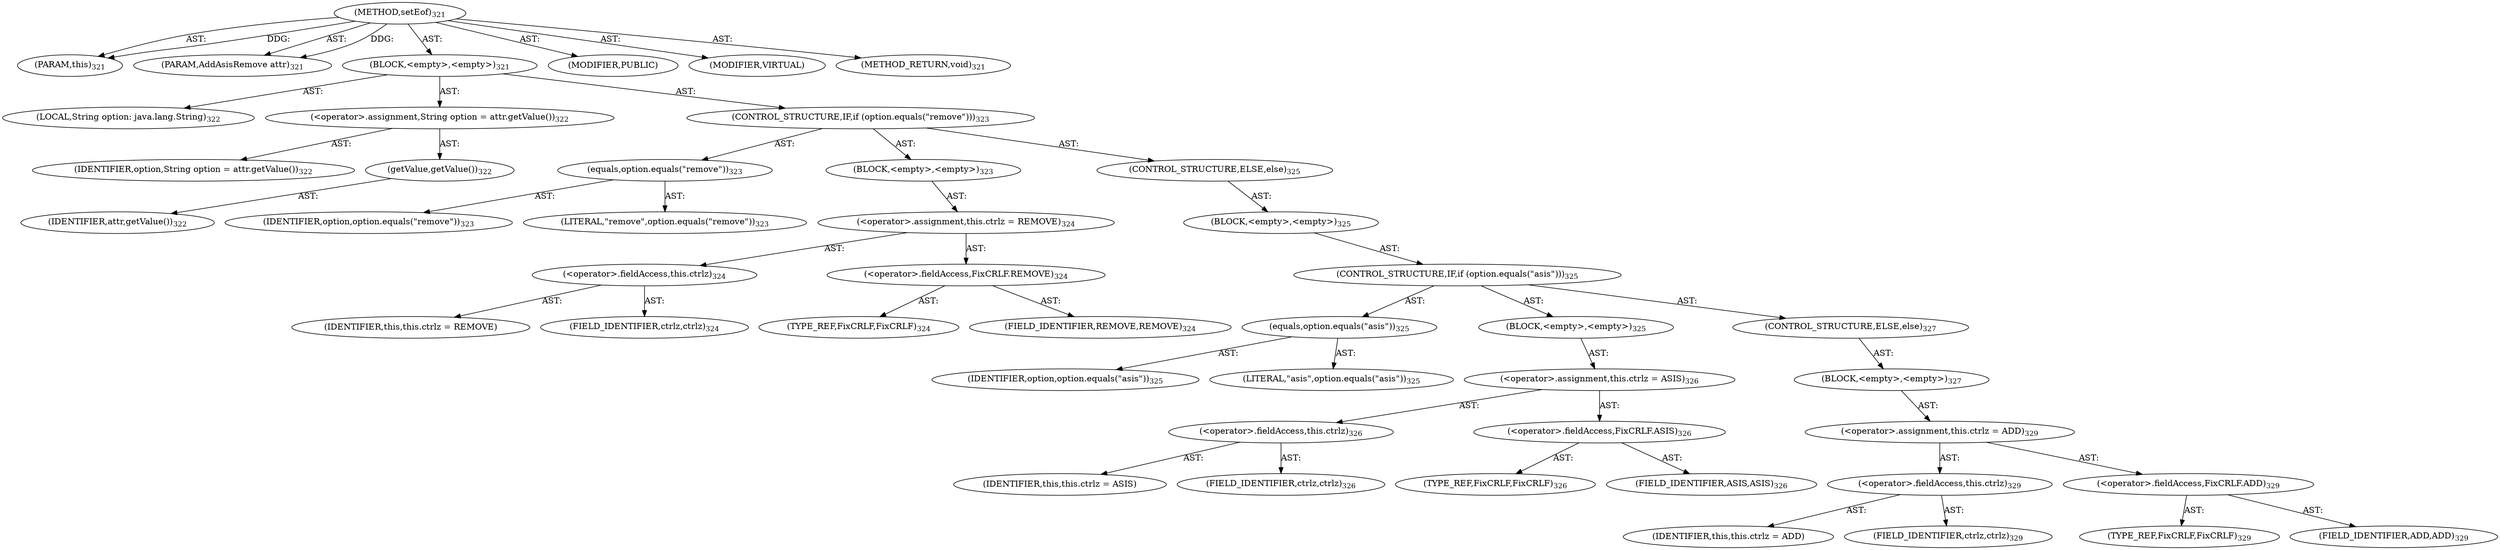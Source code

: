 digraph "setEof" {  
"111669149704" [label = <(METHOD,setEof)<SUB>321</SUB>> ]
"115964117023" [label = <(PARAM,this)<SUB>321</SUB>> ]
"115964117024" [label = <(PARAM,AddAsisRemove attr)<SUB>321</SUB>> ]
"25769803805" [label = <(BLOCK,&lt;empty&gt;,&lt;empty&gt;)<SUB>321</SUB>> ]
"94489280519" [label = <(LOCAL,String option: java.lang.String)<SUB>322</SUB>> ]
"30064771206" [label = <(&lt;operator&gt;.assignment,String option = attr.getValue())<SUB>322</SUB>> ]
"68719476851" [label = <(IDENTIFIER,option,String option = attr.getValue())<SUB>322</SUB>> ]
"30064771207" [label = <(getValue,getValue())<SUB>322</SUB>> ]
"68719476852" [label = <(IDENTIFIER,attr,getValue())<SUB>322</SUB>> ]
"47244640276" [label = <(CONTROL_STRUCTURE,IF,if (option.equals(&quot;remove&quot;)))<SUB>323</SUB>> ]
"30064771208" [label = <(equals,option.equals(&quot;remove&quot;))<SUB>323</SUB>> ]
"68719476853" [label = <(IDENTIFIER,option,option.equals(&quot;remove&quot;))<SUB>323</SUB>> ]
"90194313250" [label = <(LITERAL,&quot;remove&quot;,option.equals(&quot;remove&quot;))<SUB>323</SUB>> ]
"25769803806" [label = <(BLOCK,&lt;empty&gt;,&lt;empty&gt;)<SUB>323</SUB>> ]
"30064771209" [label = <(&lt;operator&gt;.assignment,this.ctrlz = REMOVE)<SUB>324</SUB>> ]
"30064771210" [label = <(&lt;operator&gt;.fieldAccess,this.ctrlz)<SUB>324</SUB>> ]
"68719476854" [label = <(IDENTIFIER,this,this.ctrlz = REMOVE)> ]
"55834574900" [label = <(FIELD_IDENTIFIER,ctrlz,ctrlz)<SUB>324</SUB>> ]
"30064771211" [label = <(&lt;operator&gt;.fieldAccess,FixCRLF.REMOVE)<SUB>324</SUB>> ]
"180388626446" [label = <(TYPE_REF,FixCRLF,FixCRLF)<SUB>324</SUB>> ]
"55834574901" [label = <(FIELD_IDENTIFIER,REMOVE,REMOVE)<SUB>324</SUB>> ]
"47244640277" [label = <(CONTROL_STRUCTURE,ELSE,else)<SUB>325</SUB>> ]
"25769803807" [label = <(BLOCK,&lt;empty&gt;,&lt;empty&gt;)<SUB>325</SUB>> ]
"47244640278" [label = <(CONTROL_STRUCTURE,IF,if (option.equals(&quot;asis&quot;)))<SUB>325</SUB>> ]
"30064771212" [label = <(equals,option.equals(&quot;asis&quot;))<SUB>325</SUB>> ]
"68719476855" [label = <(IDENTIFIER,option,option.equals(&quot;asis&quot;))<SUB>325</SUB>> ]
"90194313251" [label = <(LITERAL,&quot;asis&quot;,option.equals(&quot;asis&quot;))<SUB>325</SUB>> ]
"25769803808" [label = <(BLOCK,&lt;empty&gt;,&lt;empty&gt;)<SUB>325</SUB>> ]
"30064771213" [label = <(&lt;operator&gt;.assignment,this.ctrlz = ASIS)<SUB>326</SUB>> ]
"30064771214" [label = <(&lt;operator&gt;.fieldAccess,this.ctrlz)<SUB>326</SUB>> ]
"68719476856" [label = <(IDENTIFIER,this,this.ctrlz = ASIS)> ]
"55834574902" [label = <(FIELD_IDENTIFIER,ctrlz,ctrlz)<SUB>326</SUB>> ]
"30064771215" [label = <(&lt;operator&gt;.fieldAccess,FixCRLF.ASIS)<SUB>326</SUB>> ]
"180388626447" [label = <(TYPE_REF,FixCRLF,FixCRLF)<SUB>326</SUB>> ]
"55834574903" [label = <(FIELD_IDENTIFIER,ASIS,ASIS)<SUB>326</SUB>> ]
"47244640279" [label = <(CONTROL_STRUCTURE,ELSE,else)<SUB>327</SUB>> ]
"25769803809" [label = <(BLOCK,&lt;empty&gt;,&lt;empty&gt;)<SUB>327</SUB>> ]
"30064771216" [label = <(&lt;operator&gt;.assignment,this.ctrlz = ADD)<SUB>329</SUB>> ]
"30064771217" [label = <(&lt;operator&gt;.fieldAccess,this.ctrlz)<SUB>329</SUB>> ]
"68719476857" [label = <(IDENTIFIER,this,this.ctrlz = ADD)> ]
"55834574904" [label = <(FIELD_IDENTIFIER,ctrlz,ctrlz)<SUB>329</SUB>> ]
"30064771218" [label = <(&lt;operator&gt;.fieldAccess,FixCRLF.ADD)<SUB>329</SUB>> ]
"180388626448" [label = <(TYPE_REF,FixCRLF,FixCRLF)<SUB>329</SUB>> ]
"55834574905" [label = <(FIELD_IDENTIFIER,ADD,ADD)<SUB>329</SUB>> ]
"133143986241" [label = <(MODIFIER,PUBLIC)> ]
"133143986242" [label = <(MODIFIER,VIRTUAL)> ]
"128849018888" [label = <(METHOD_RETURN,void)<SUB>321</SUB>> ]
  "111669149704" -> "115964117023"  [ label = "AST: "] 
  "111669149704" -> "115964117024"  [ label = "AST: "] 
  "111669149704" -> "25769803805"  [ label = "AST: "] 
  "111669149704" -> "133143986241"  [ label = "AST: "] 
  "111669149704" -> "133143986242"  [ label = "AST: "] 
  "111669149704" -> "128849018888"  [ label = "AST: "] 
  "25769803805" -> "94489280519"  [ label = "AST: "] 
  "25769803805" -> "30064771206"  [ label = "AST: "] 
  "25769803805" -> "47244640276"  [ label = "AST: "] 
  "30064771206" -> "68719476851"  [ label = "AST: "] 
  "30064771206" -> "30064771207"  [ label = "AST: "] 
  "30064771207" -> "68719476852"  [ label = "AST: "] 
  "47244640276" -> "30064771208"  [ label = "AST: "] 
  "47244640276" -> "25769803806"  [ label = "AST: "] 
  "47244640276" -> "47244640277"  [ label = "AST: "] 
  "30064771208" -> "68719476853"  [ label = "AST: "] 
  "30064771208" -> "90194313250"  [ label = "AST: "] 
  "25769803806" -> "30064771209"  [ label = "AST: "] 
  "30064771209" -> "30064771210"  [ label = "AST: "] 
  "30064771209" -> "30064771211"  [ label = "AST: "] 
  "30064771210" -> "68719476854"  [ label = "AST: "] 
  "30064771210" -> "55834574900"  [ label = "AST: "] 
  "30064771211" -> "180388626446"  [ label = "AST: "] 
  "30064771211" -> "55834574901"  [ label = "AST: "] 
  "47244640277" -> "25769803807"  [ label = "AST: "] 
  "25769803807" -> "47244640278"  [ label = "AST: "] 
  "47244640278" -> "30064771212"  [ label = "AST: "] 
  "47244640278" -> "25769803808"  [ label = "AST: "] 
  "47244640278" -> "47244640279"  [ label = "AST: "] 
  "30064771212" -> "68719476855"  [ label = "AST: "] 
  "30064771212" -> "90194313251"  [ label = "AST: "] 
  "25769803808" -> "30064771213"  [ label = "AST: "] 
  "30064771213" -> "30064771214"  [ label = "AST: "] 
  "30064771213" -> "30064771215"  [ label = "AST: "] 
  "30064771214" -> "68719476856"  [ label = "AST: "] 
  "30064771214" -> "55834574902"  [ label = "AST: "] 
  "30064771215" -> "180388626447"  [ label = "AST: "] 
  "30064771215" -> "55834574903"  [ label = "AST: "] 
  "47244640279" -> "25769803809"  [ label = "AST: "] 
  "25769803809" -> "30064771216"  [ label = "AST: "] 
  "30064771216" -> "30064771217"  [ label = "AST: "] 
  "30064771216" -> "30064771218"  [ label = "AST: "] 
  "30064771217" -> "68719476857"  [ label = "AST: "] 
  "30064771217" -> "55834574904"  [ label = "AST: "] 
  "30064771218" -> "180388626448"  [ label = "AST: "] 
  "30064771218" -> "55834574905"  [ label = "AST: "] 
  "111669149704" -> "115964117023"  [ label = "DDG: "] 
  "111669149704" -> "115964117024"  [ label = "DDG: "] 
}
